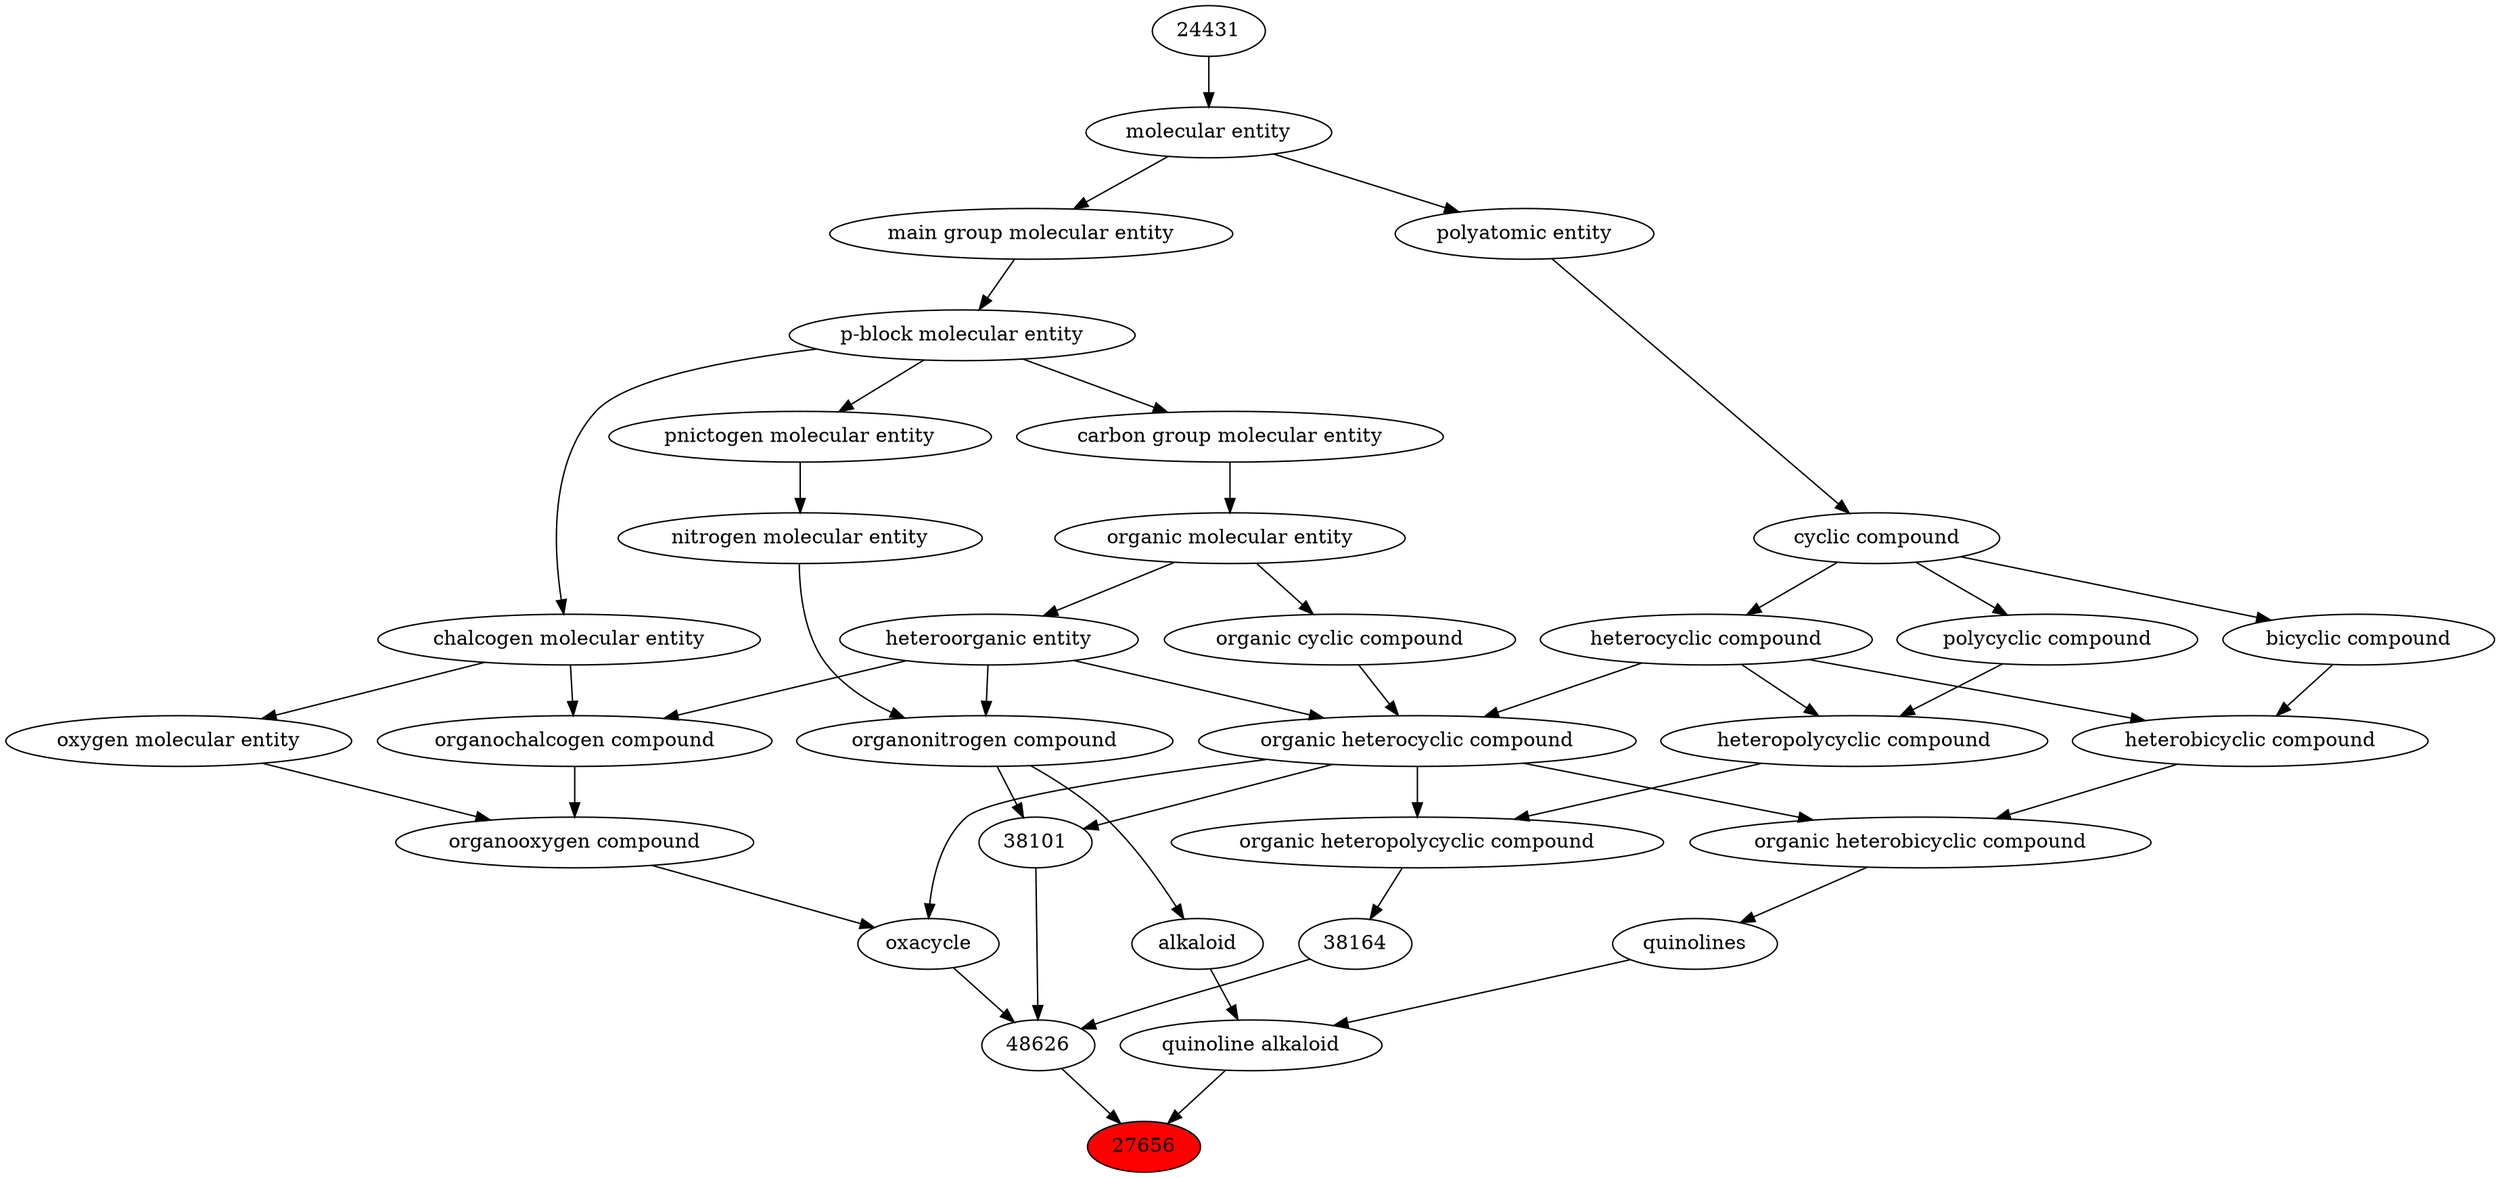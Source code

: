 digraph tree{ 
27656 [label="27656" fillcolor=red style=filled]
48626 -> 27656
26509 -> 27656
48626 [label="48626"]
38164 -> 48626
38101 -> 48626
38104 -> 48626
26509 [label="quinoline alkaloid"]
26513 -> 26509
22315 -> 26509
38164 [label="38164"]
38166 -> 38164
38101 [label="38101"]
24532 -> 38101
35352 -> 38101
38104 [label="oxacycle"]
24532 -> 38104
36963 -> 38104
26513 [label="quinolines"]
27171 -> 26513
22315 [label="alkaloid"]
35352 -> 22315
38166 [label="organic heteropolycyclic compound"]
24532 -> 38166
33671 -> 38166
24532 [label="organic heterocyclic compound"]
33285 -> 24532
33832 -> 24532
5686 -> 24532
35352 [label="organonitrogen compound"]
51143 -> 35352
33285 -> 35352
36963 [label="organooxygen compound"]
36962 -> 36963
25806 -> 36963
27171 [label="organic heterobicyclic compound"]
33672 -> 27171
24532 -> 27171
33671 [label="heteropolycyclic compound"]
5686 -> 33671
33635 -> 33671
33285 [label="heteroorganic entity"]
50860 -> 33285
33832 [label="organic cyclic compound"]
50860 -> 33832
5686 [label="heterocyclic compound"]
33595 -> 5686
51143 [label="nitrogen molecular entity"]
33302 -> 51143
36962 [label="organochalcogen compound"]
33285 -> 36962
33304 -> 36962
25806 [label="oxygen molecular entity"]
33304 -> 25806
33672 [label="heterobicyclic compound"]
33636 -> 33672
5686 -> 33672
33635 [label="polycyclic compound"]
33595 -> 33635
50860 [label="organic molecular entity"]
33582 -> 50860
33595 [label="cyclic compound"]
36357 -> 33595
33302 [label="pnictogen molecular entity"]
33675 -> 33302
33304 [label="chalcogen molecular entity"]
33675 -> 33304
33636 [label="bicyclic compound"]
33595 -> 33636
33582 [label="carbon group molecular entity"]
33675 -> 33582
36357 [label="polyatomic entity"]
23367 -> 36357
33675 [label="p-block molecular entity"]
33579 -> 33675
23367 [label="molecular entity"]
24431 -> 23367
33579 [label="main group molecular entity"]
23367 -> 33579
24431 [label="24431"]
}